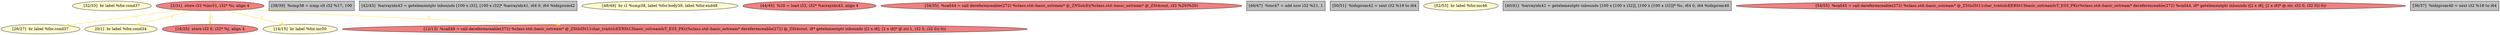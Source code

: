 
digraph G {


node1522 [fillcolor=lemonchiffon,label="[32/33]  br label %for.cond37",shape=ellipse,style=filled ]
node1520 [fillcolor=lemonchiffon,label="[26/27]  br label %for.cond37",shape=ellipse,style=filled ]
node1508 [fillcolor=grey,label="[38/39]  %cmp38 = icmp slt i32 %17, 100",shape=rectangle,style=filled ]
node1515 [fillcolor=grey,label="[42/43]  %arrayidx43 = getelementptr inbounds [100 x i32], [100 x i32]* %arrayidx41, i64 0, i64 %idxprom42",shape=rectangle,style=filled ]
node1521 [fillcolor=lightcoral,label="[2/31]  store i32 %inc51, i32* %i, align 4",shape=ellipse,style=filled ]
node1510 [fillcolor=lemonchiffon,label="[48/49]  br i1 %cmp38, label %for.body39, label %for.end48",shape=ellipse,style=filled ]
node1509 [fillcolor=lightcoral,label="[44/45]  %20 = load i32, i32* %arrayidx43, align 4",shape=ellipse,style=filled ]
node1506 [fillcolor=lightcoral,label="[34/35]  %call44 = call dereferenceable(272) %class.std::basic_ostream* @_ZNSolsEi(%class.std::basic_ostream* @_ZSt4cout, i32 %20)%20)",shape=ellipse,style=filled ]
node1512 [fillcolor=grey,label="[46/47]  %inc47 = add nsw i32 %21, 1",shape=rectangle,style=filled ]
node1519 [fillcolor=grey,label="[50/51]  %idxprom42 = sext i32 %19 to i64",shape=rectangle,style=filled ]
node1511 [fillcolor=lemonchiffon,label="[0/1]  br label %for.cond34",shape=ellipse,style=filled ]
node1513 [fillcolor=lightcoral,label="[16/25]  store i32 0, i32* %j, align 4",shape=ellipse,style=filled ]
node1505 [fillcolor=lemonchiffon,label="[14/15]  br label %for.inc50",shape=ellipse,style=filled ]
node1514 [fillcolor=lemonchiffon,label="[52/53]  br label %for.inc46",shape=ellipse,style=filled ]
node1516 [fillcolor=grey,label="[40/41]  %arrayidx41 = getelementptr inbounds [100 x [100 x i32]], [100 x [100 x i32]]* %c, i64 0, i64 %idxprom40",shape=rectangle,style=filled ]
node1507 [fillcolor=lightcoral,label="[54/55]  %call45 = call dereferenceable(272) %class.std::basic_ostream* @_ZStlsISt11char_traitsIcEERSt13basic_ostreamIcT_ES5_PKc(%class.std::basic_ostream* dereferenceable(272) %call44, i8* getelementptr inbounds ([2 x i8], [2 x i8]* @.str, i32 0, i32 0)) 0))",shape=ellipse,style=filled ]
node1517 [fillcolor=lightcoral,label="[12/13]  %call49 = call dereferenceable(272) %class.std::basic_ostream* @_ZStlsISt11char_traitsIcEERSt13basic_ostreamIcT_ES5_PKc(%class.std::basic_ostream* dereferenceable(272) @_ZSt4cout, i8* getelementptr inbounds ([2 x i8], [2 x i8]* @.str.1, i32 0, i32 0)) 0))",shape=ellipse,style=filled ]
node1518 [fillcolor=grey,label="[36/37]  %idxprom40 = sext i32 %18 to i64",shape=rectangle,style=filled ]

node1521->node1511 [style=solid,color=gold,label="C",penwidth=1.0,fontcolor=gold ]
node1521->node1520 [style=solid,color=gold,label="C",penwidth=1.0,fontcolor=gold ]
node1521->node1517 [style=solid,color=gold,label="C",penwidth=1.0,fontcolor=gold ]
node1521->node1513 [style=solid,color=gold,label="C",penwidth=1.0,fontcolor=gold ]
node1521->node1505 [style=solid,color=gold,label="C",penwidth=1.0,fontcolor=gold ]


}
